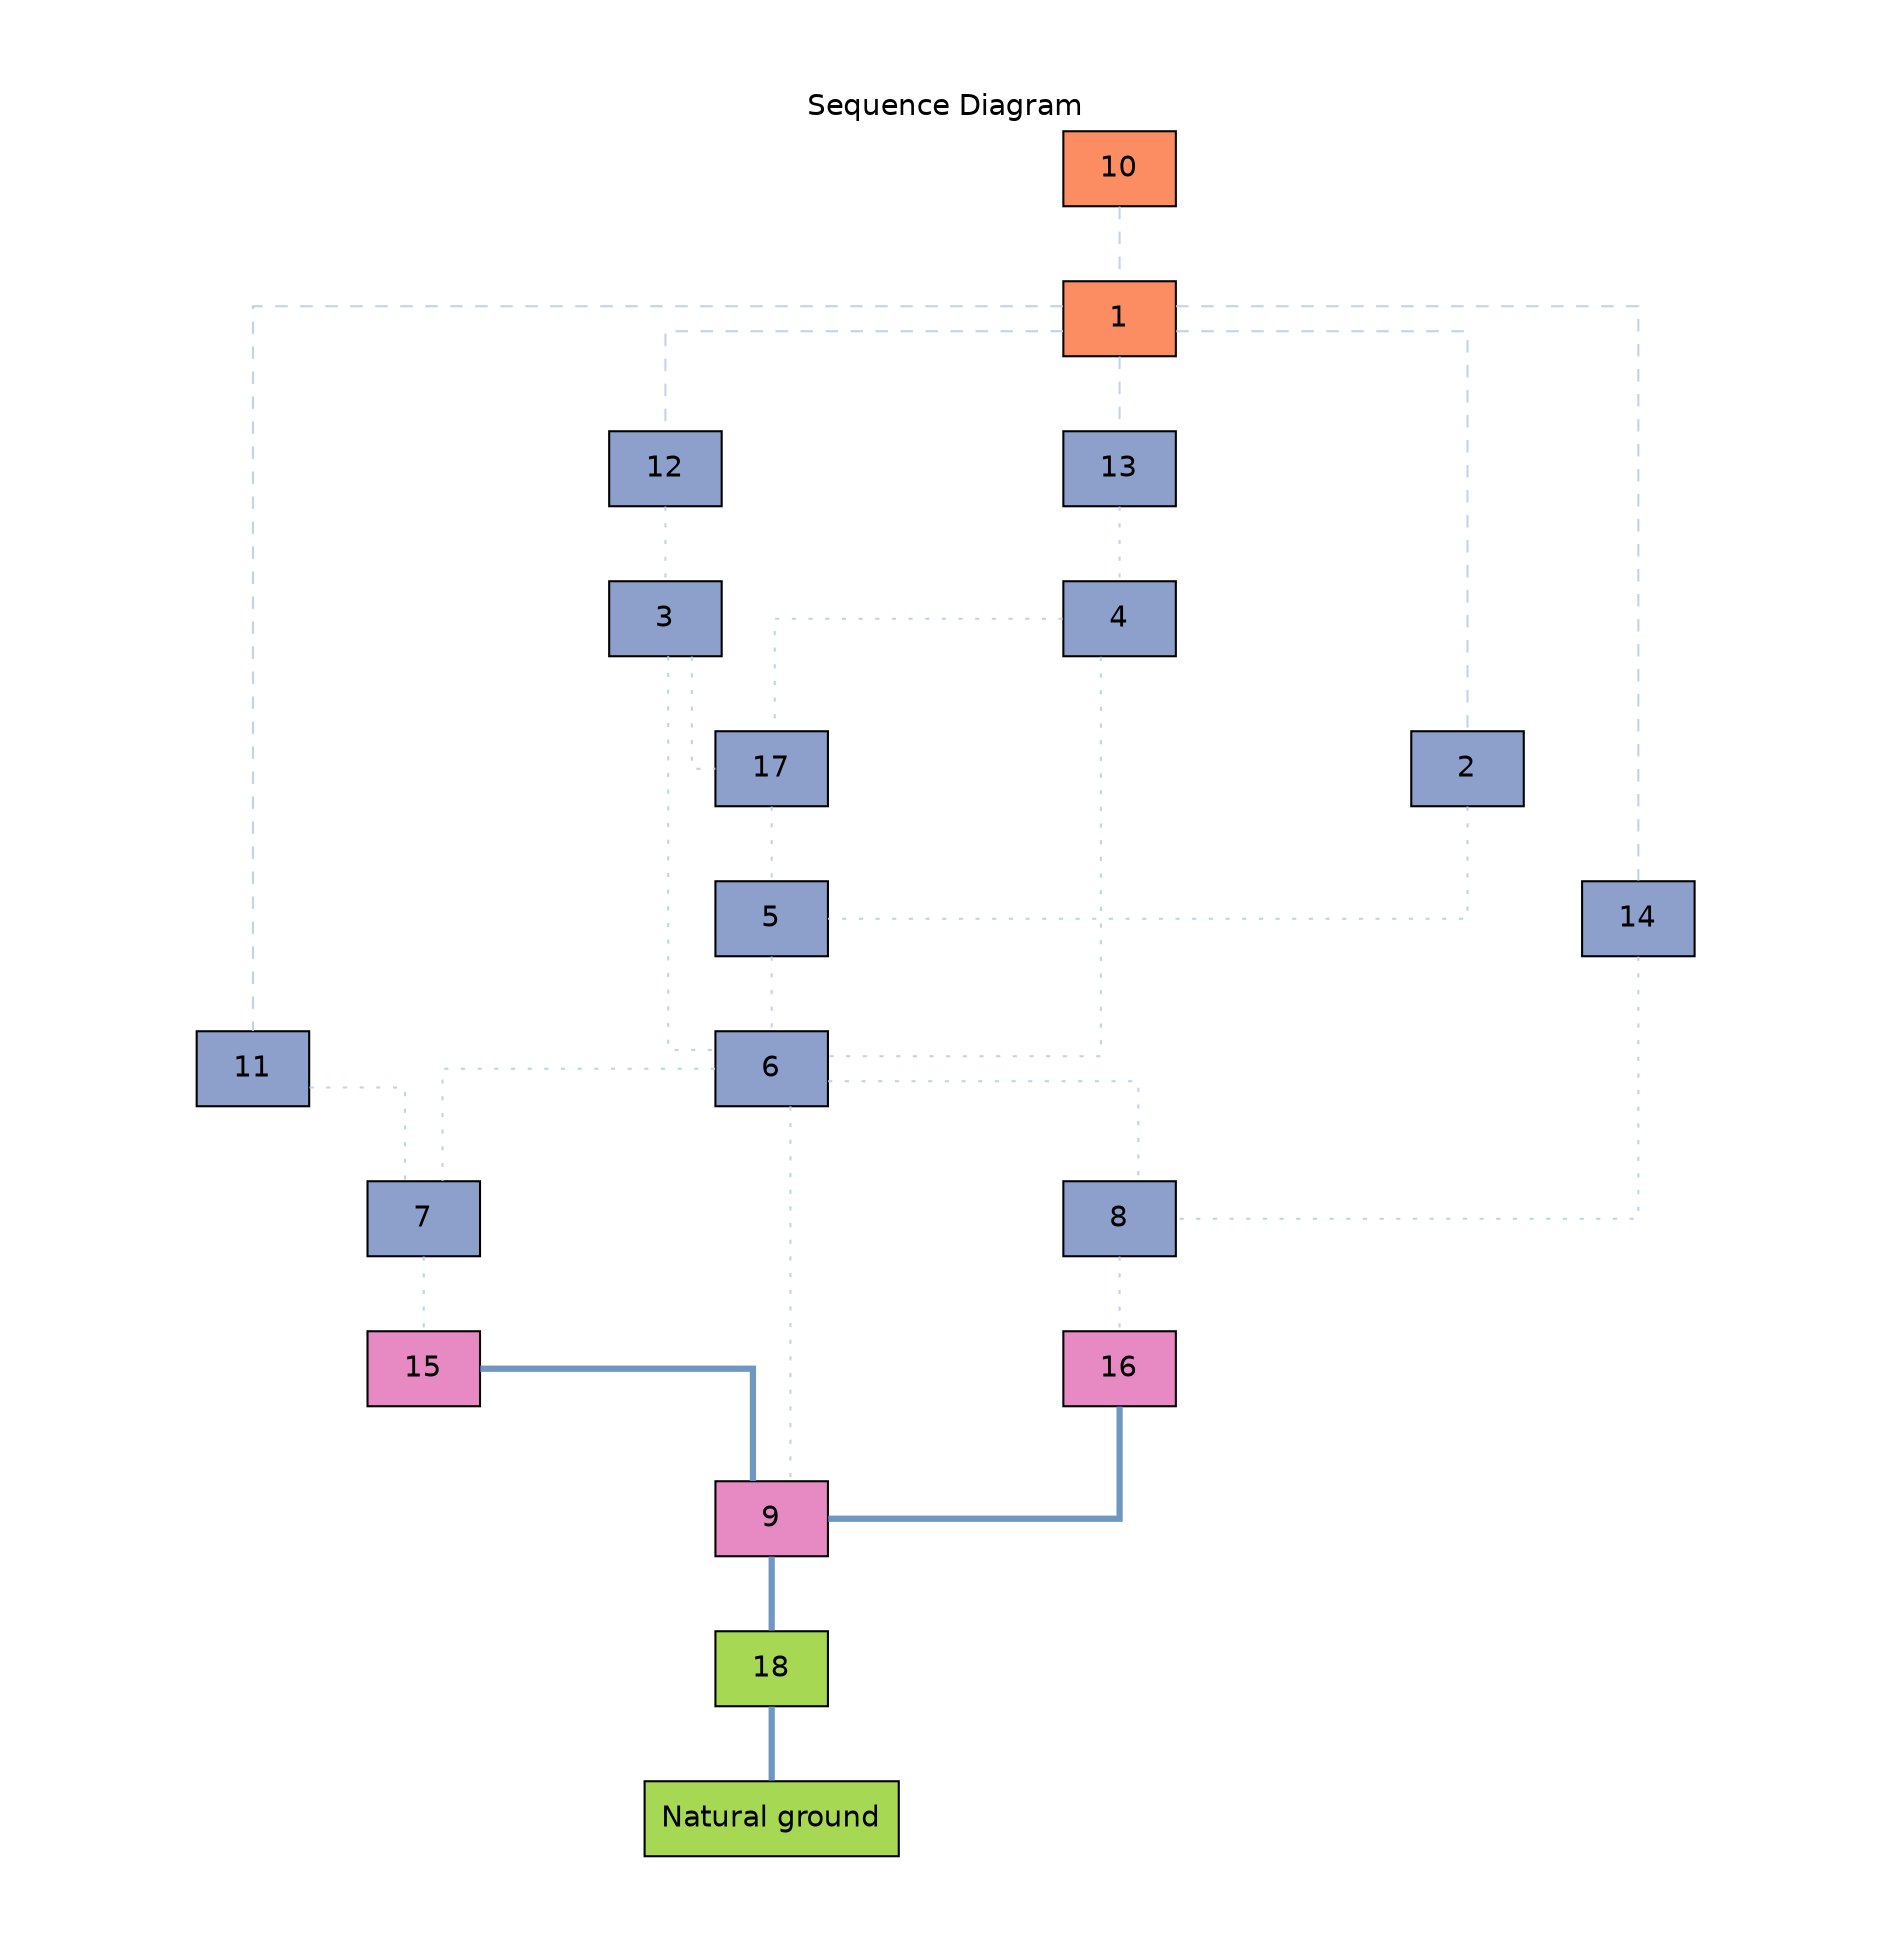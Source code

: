 digraph to_dot {
  style="filled";
  dpi="96";
  margin="0.5";
  bgcolor="/x11/white";
  fontname="Helvetica";
  fontsize="14.0";
  fontcolor="/x11/black";
  splines="ortho";
  page="22";
  size="21";
  ratio="1";
  URL="http://tsdye.github.io/harris-matrix/";
  label="Sequence Diagram";
  labelloc="t";
  "1" [shape="box"] [style="filled"] [fontname="Helvetica"] [fontsize="14.0"] [color="/x11/black"] [fillcolor="/set25/2"] [fontcolor="/x11/black"] [penwidth="1.0"] [skew="0.0"] [sides="4"] [orientation="0.0"] [distortion="0.0"] [URL="http://harris-matrix.tsdye.com/img/fig12-1.png"];
  "2" [shape="box"] [style="filled"] [fontname="Helvetica"] [fontsize="14.0"] [color="/x11/black"] [fillcolor="/set25/3"] [fontcolor="/x11/black"] [penwidth="1.0"] [skew="0.0"] [sides="4"] [orientation="0.0"] [distortion="0.0"] [URL="http://harris-matrix.tsdye.com/img/fig12-2.png"];
  "3" [shape="box"] [style="filled"] [fontname="Helvetica"] [fontsize="14.0"] [color="/x11/black"] [fillcolor="/set25/3"] [fontcolor="/x11/black"] [penwidth="1.0"] [skew="0.0"] [sides="4"] [orientation="0.0"] [distortion="0.0"] [URL="http://harris-matrix.tsdye.com/img/fig12-3.png"];
  "4" [shape="box"] [style="filled"] [fontname="Helvetica"] [fontsize="14.0"] [color="/x11/black"] [fillcolor="/set25/3"] [fontcolor="/x11/black"] [penwidth="1.0"] [skew="0.0"] [sides="4"] [orientation="0.0"] [distortion="0.0"] [URL="http://harris-matrix.tsdye.com/img/fig12-4.png"];
  "5" [shape="box"] [style="filled"] [fontname="Helvetica"] [fontsize="14.0"] [color="/x11/black"] [fillcolor="/set25/3"] [fontcolor="/x11/black"] [penwidth="1.0"] [skew="0.0"] [sides="4"] [orientation="0.0"] [distortion="0.0"] [URL="http://harris-matrix.tsdye.com/img/fig12-5.png"];
  "6" [shape="box"] [style="filled"] [fontname="Helvetica"] [fontsize="14.0"] [color="/x11/black"] [fillcolor="/set25/3"] [fontcolor="/x11/black"] [penwidth="1.0"] [skew="0.0"] [sides="4"] [orientation="0.0"] [distortion="0.0"] [URL="http://harris-matrix.tsdye.com/img/fig12-6.png"];
  "7" [shape="box"] [style="filled"] [fontname="Helvetica"] [fontsize="14.0"] [color="/x11/black"] [fillcolor="/set25/3"] [fontcolor="/x11/black"] [penwidth="1.0"] [skew="0.0"] [sides="4"] [orientation="0.0"] [distortion="0.0"] [URL="http://harris-matrix.tsdye.com/img/fig12-7.png"];
  "8" [shape="box"] [style="filled"] [fontname="Helvetica"] [fontsize="14.0"] [color="/x11/black"] [fillcolor="/set25/3"] [fontcolor="/x11/black"] [penwidth="1.0"] [skew="0.0"] [sides="4"] [orientation="0.0"] [distortion="0.0"] [URL="http://harris-matrix.tsdye.com/img/fig12-8.png"];
  "9" [shape="box"] [style="filled"] [fontname="Helvetica"] [fontsize="14.0"] [color="/x11/black"] [fillcolor="/set25/4"] [fontcolor="/x11/black"] [penwidth="1.0"] [skew="0.0"] [sides="4"] [orientation="0.0"] [distortion="0.0"] [URL="http://harris-matrix.tsdye.com/img/fig12-9.png"];
  "Natural ground" [shape="box"] [style="filled"] [fontname="Helvetica"] [fontsize="14.0"] [color="/x11/black"] [fillcolor="/set25/5"] [fontcolor="/x11/black"] [penwidth="1.0"] [skew="0.0"] [sides="4"] [orientation="0.0"] [distortion="0.0"] [URL="http://harris-matrix.tsdye.com/img/fig12-natural-ground.png"];
  "10" [shape="box"] [style="filled"] [fontname="Helvetica"] [fontsize="14.0"] [color="/x11/black"] [fillcolor="/set25/2"] [fontcolor="/x11/black"] [penwidth="1.0"] [skew="0.0"] [sides="4"] [orientation="0.0"] [distortion="0.0"] [URL="https://graphviz.gitlab.io/_pages/doc/info/attrs.html#d:URL"];
  "11" [shape="box"] [style="filled"] [fontname="Helvetica"] [fontsize="14.0"] [color="/x11/black"] [fillcolor="/set25/3"] [fontcolor="/x11/black"] [penwidth="1.0"] [skew="0.0"] [sides="4"] [orientation="0.0"] [distortion="0.0"] [URL="https://graphviz.gitlab.io/_pages/doc/info/attrs.html#d:URL"];
  "12" [shape="box"] [style="filled"] [fontname="Helvetica"] [fontsize="14.0"] [color="/x11/black"] [fillcolor="/set25/3"] [fontcolor="/x11/black"] [penwidth="1.0"] [skew="0.0"] [sides="4"] [orientation="0.0"] [distortion="0.0"] [URL="https://graphviz.gitlab.io/_pages/doc/info/attrs.html#d:URL"];
  "13" [shape="box"] [style="filled"] [fontname="Helvetica"] [fontsize="14.0"] [color="/x11/black"] [fillcolor="/set25/3"] [fontcolor="/x11/black"] [penwidth="1.0"] [skew="0.0"] [sides="4"] [orientation="0.0"] [distortion="0.0"] [URL="https://graphviz.gitlab.io/_pages/doc/info/attrs.html#d:URL"];
  "14" [shape="box"] [style="filled"] [fontname="Helvetica"] [fontsize="14.0"] [color="/x11/black"] [fillcolor="/set25/3"] [fontcolor="/x11/black"] [penwidth="1.0"] [skew="0.0"] [sides="4"] [orientation="0.0"] [distortion="0.0"] [URL="https://graphviz.gitlab.io/_pages/doc/info/attrs.html#d:URL"];
  "15" [shape="box"] [style="filled"] [fontname="Helvetica"] [fontsize="14.0"] [color="/x11/black"] [fillcolor="/set25/4"] [fontcolor="/x11/black"] [penwidth="1.0"] [skew="0.0"] [sides="4"] [orientation="0.0"] [distortion="0.0"] [URL="https://graphviz.gitlab.io/_pages/doc/info/attrs.html#d:URL"];
  "16" [shape="box"] [style="filled"] [fontname="Helvetica"] [fontsize="14.0"] [color="/x11/black"] [fillcolor="/set25/4"] [fontcolor="/x11/black"] [penwidth="1.0"] [skew="0.0"] [sides="4"] [orientation="0.0"] [distortion="0.0"] [URL="https://graphviz.gitlab.io/_pages/doc/info/attrs.html#d:URL"];
  "17" [shape="box"] [style="filled"] [fontname="Helvetica"] [fontsize="14.0"] [color="/x11/black"] [fillcolor="/set25/3"] [fontcolor="/x11/black"] [penwidth="1.0"] [skew="0.0"] [sides="4"] [orientation="0.0"] [distortion="0.0"] [URL="https://graphviz.gitlab.io/_pages/doc/info/attrs.html#d:URL"];
  "18" [shape="box"] [style="filled"] [fontname="Helvetica"] [fontsize="14.0"] [color="/x11/black"] [fillcolor="/set25/5"] [fontcolor="/x11/black"] [penwidth="1.0"] [skew="0.0"] [sides="4"] [orientation="0.0"] [distortion="0.0"] [URL="https://graphviz.gitlab.io/_pages/doc/info/attrs.html#d:URL"];
 "1" -> "2"  [style="dashed"] [arrowhead="none"] [color="0.597 0.183 0.922"] [fontname="Helvetica"] [fontsize="14.0"] [fontcolor="/x11/black"] [penwidth="1.0"] [URL="https://graphviz.gitlab.io/_pages/doc/info/attrs.html#d:URL"];
 "1" -> "11"  [style="dashed"] [arrowhead="none"] [color="0.597 0.183 0.922"] [fontname="Helvetica"] [fontsize="14.0"] [fontcolor="/x11/black"] [penwidth="1.0"] [URL="http://tsdye.github.io/harris-matrix/"];
 "1" -> "12"  [style="dashed"] [arrowhead="none"] [color="0.597 0.183 0.922"] [fontname="Helvetica"] [fontsize="14.0"] [fontcolor="/x11/black"] [penwidth="1.0"] [URL="http://tsdye.github.io/harris-matrix/"];
 "1" -> "13"  [style="dashed"] [arrowhead="none"] [color="0.597 0.183 0.922"] [fontname="Helvetica"] [fontsize="14.0"] [fontcolor="/x11/black"] [penwidth="1.0"] [URL="http://tsdye.github.io/harris-matrix/"];
 "1" -> "14"  [style="dashed"] [arrowhead="none"] [color="0.597 0.183 0.922"] [fontname="Helvetica"] [fontsize="14.0"] [fontcolor="/x11/black"] [penwidth="1.0"] [URL="http://tsdye.github.io/harris-matrix/"];
 "2" -> "5"  [style="dotted"] [arrowhead="none"] [color="0.597 0.183 0.922"] [fontname="Helvetica"] [fontsize="14.0"] [fontcolor="/x11/black"] [penwidth="1.0"] [URL="https://graphviz.gitlab.io/_pages/doc/info/attrs.html#d:URL"];
 "3" -> "6"  [style="dotted"] [arrowhead="none"] [color="0.597 0.183 0.922"] [fontname="Helvetica"] [fontsize="14.0"] [fontcolor="/x11/black"] [penwidth="1.0"] [URL="https://graphviz.gitlab.io/_pages/doc/info/attrs.html#d:URL"];
 "3" -> "17"  [style="dotted"] [arrowhead="none"] [color="0.597 0.183 0.922"] [fontname="Helvetica"] [fontsize="14.0"] [fontcolor="/x11/black"] [penwidth="1.0"] [URL="http://tsdye.github.io/harris-matrix/"];
 "4" -> "6"  [style="dotted"] [arrowhead="none"] [color="0.597 0.183 0.922"] [fontname="Helvetica"] [fontsize="14.0"] [fontcolor="/x11/black"] [penwidth="1.0"] [URL="https://graphviz.gitlab.io/_pages/doc/info/attrs.html#d:URL"];
 "4" -> "17"  [style="dotted"] [arrowhead="none"] [color="0.597 0.183 0.922"] [fontname="Helvetica"] [fontsize="14.0"] [fontcolor="/x11/black"] [penwidth="1.0"] [URL="http://tsdye.github.io/harris-matrix/"];
 "5" -> "6"  [style="dotted"] [arrowhead="none"] [color="0.597 0.183 0.922"] [fontname="Helvetica"] [fontsize="14.0"] [fontcolor="/x11/black"] [penwidth="1.0"] [URL="https://graphviz.gitlab.io/_pages/doc/info/attrs.html#d:URL"];
 "6" -> "7"  [style="dotted"] [arrowhead="none"] [color="0.597 0.183 0.922"] [fontname="Helvetica"] [fontsize="14.0"] [fontcolor="/x11/black"] [penwidth="1.0"] [URL="https://graphviz.gitlab.io/_pages/doc/info/attrs.html#d:URL"];
 "6" -> "8"  [style="dotted"] [arrowhead="none"] [color="0.597 0.183 0.922"] [fontname="Helvetica"] [fontsize="14.0"] [fontcolor="/x11/black"] [penwidth="1.0"] [URL="http://tsdye.github.io/harris-matrix/"];
 "6" -> "9"  [style="dotted"] [arrowhead="none"] [color="0.597 0.183 0.922"] [fontname="Helvetica"] [fontsize="14.0"] [fontcolor="/x11/black"] [penwidth="1.0"] [URL="http://tsdye.github.io/harris-matrix/"];
 "7" -> "15"  [style="dotted"] [arrowhead="none"] [color="0.597 0.183 0.922"] [fontname="Helvetica"] [fontsize="14.0"] [fontcolor="/x11/black"] [penwidth="1.0"] [URL="https://graphviz.gitlab.io/_pages/doc/info/attrs.html#d:URL"];
 "8" -> "16"  [style="dotted"] [arrowhead="none"] [color="0.597 0.183 0.922"] [fontname="Helvetica"] [fontsize="14.0"] [fontcolor="/x11/black"] [penwidth="1.0"] [URL="https://graphviz.gitlab.io/_pages/doc/info/attrs.html#d:URL"];
 "9" -> "18"  [style="bold"] [arrowhead="none"] [color="0.586 0.420 0.757"] [fontname="Helvetica"] [fontsize="14.0"] [fontcolor="/x11/black"] [penwidth="3.0"] [URL="https://graphviz.gitlab.io/_pages/doc/info/attrs.html#d:URL"];
 "10" -> "1"  [style="dashed"] [arrowhead="none"] [color="0.597 0.183 0.922"] [fontname="Helvetica"] [fontsize="14.0"] [fontcolor="/x11/black"] [penwidth="1.0"] [URL="https://graphviz.gitlab.io/_pages/doc/info/attrs.html#d:URL"];
 "11" -> "7"  [style="dotted"] [arrowhead="none"] [color="0.597 0.183 0.922"] [fontname="Helvetica"] [fontsize="14.0"] [fontcolor="/x11/black"] [penwidth="1.0"] [URL="https://graphviz.gitlab.io/_pages/doc/info/attrs.html#d:URL"];
 "12" -> "3"  [style="dotted"] [arrowhead="none"] [color="0.597 0.183 0.922"] [fontname="Helvetica"] [fontsize="14.0"] [fontcolor="/x11/black"] [penwidth="1.0"] [URL="https://graphviz.gitlab.io/_pages/doc/info/attrs.html#d:URL"];
 "13" -> "4"  [style="dotted"] [arrowhead="none"] [color="0.597 0.183 0.922"] [fontname="Helvetica"] [fontsize="14.0"] [fontcolor="/x11/black"] [penwidth="1.0"] [URL="https://graphviz.gitlab.io/_pages/doc/info/attrs.html#d:URL"];
 "14" -> "8"  [style="dotted"] [arrowhead="none"] [color="0.597 0.183 0.922"] [fontname="Helvetica"] [fontsize="14.0"] [fontcolor="/x11/black"] [penwidth="1.0"] [URL="https://graphviz.gitlab.io/_pages/doc/info/attrs.html#d:URL"];
 "15" -> "9"  [style="bold"] [arrowhead="none"] [color="0.586 0.420 0.757"] [fontname="Helvetica"] [fontsize="14.0"] [fontcolor="/x11/black"] [penwidth="3.0"] [URL="https://graphviz.gitlab.io/_pages/doc/info/attrs.html#d:URL"];
 "16" -> "9"  [style="bold"] [arrowhead="none"] [color="0.586 0.420 0.757"] [fontname="Helvetica"] [fontsize="14.0"] [fontcolor="/x11/black"] [penwidth="3.0"] [URL="https://graphviz.gitlab.io/_pages/doc/info/attrs.html#d:URL"];
 "17" -> "5"  [style="dotted"] [arrowhead="none"] [color="0.597 0.183 0.922"] [fontname="Helvetica"] [fontsize="14.0"] [fontcolor="/x11/black"] [penwidth="1.0"] [URL="https://graphviz.gitlab.io/_pages/doc/info/attrs.html#d:URL"];
 "18" -> "Natural ground"  [style="solid"] [arrowhead="none"] [color="0.586 0.420 0.757"] [fontname="Helvetica"] [fontsize="14.0"] [fontcolor="/x11/black"] [penwidth="3.0"] [URL="https://graphviz.gitlab.io/_pages/doc/info/attrs.html#d:URL"];
}
